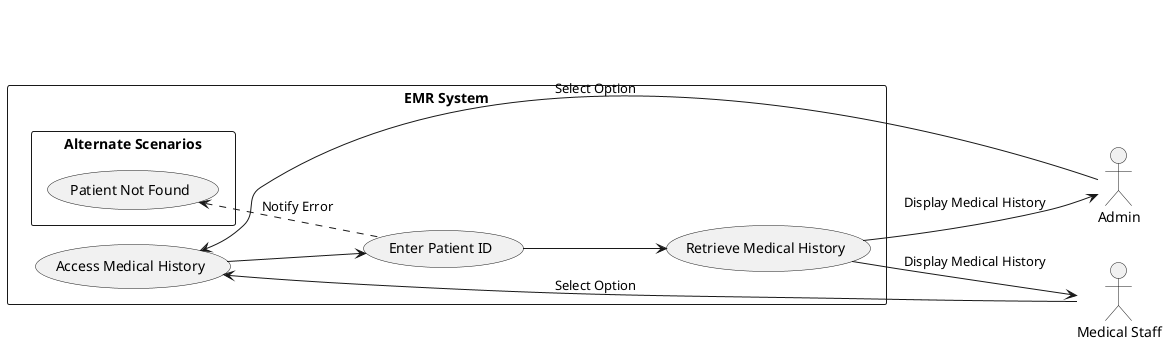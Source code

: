 @startuml
left to right direction
actor Admin
actor "Medical Staff" as Staff

rectangle "EMR System" {
    Admin --> (Access Medical History) : Select Option
    Staff --> (Access Medical History) : Select Option
    (Access Medical History) --> (Enter Patient ID)
    (Enter Patient ID) --> (Retrieve Medical History)
    (Retrieve Medical History) --> Admin : Display Medical History
    (Retrieve Medical History) --> Staff : Display Medical History

    rectangle "Alternate Scenarios" {
        (Patient Not Found) <.. (Enter Patient ID) : Notify Error

    }
}
@enduml
